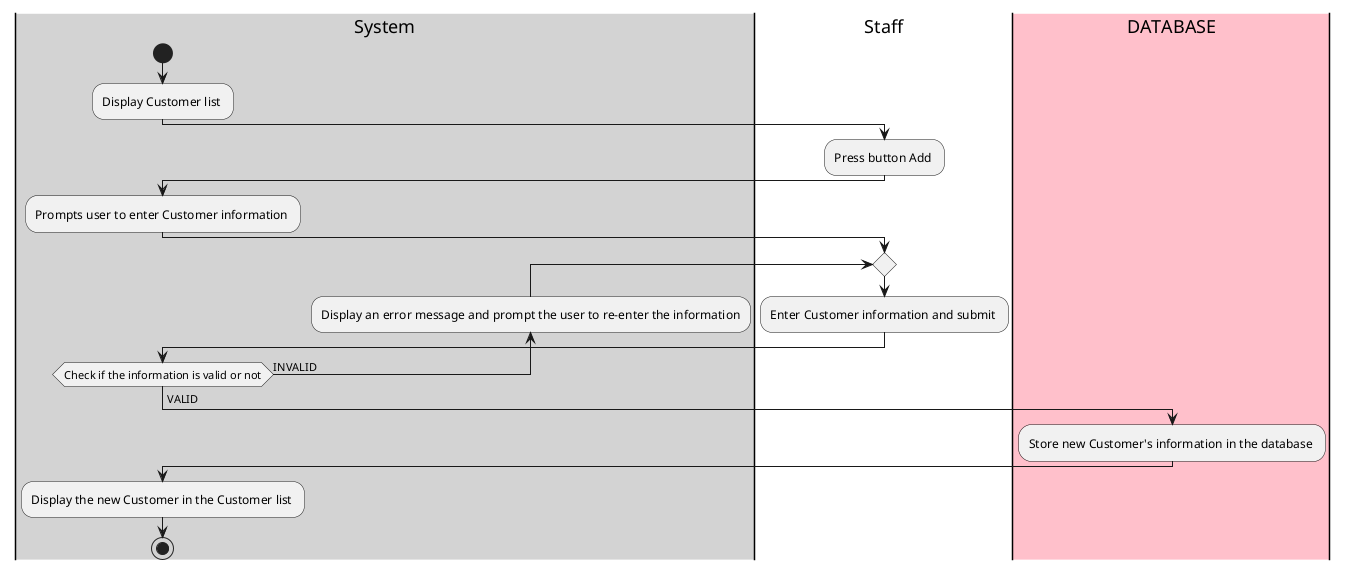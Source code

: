 @startuml

|#lightgray|System|
start
:Display Customer list ;
|#White|Staff|
:Press button Add ;
|#lightgray|System|
:Prompts user to enter Customer information ;
|#White|Staff|
repeat
  :Enter Customer information and submit ;
  |#lightgray|System|
backward:Display an error message and prompt the user to re-enter the information;
repeat while (Check if the information is valid or not) is (INVALID)
-> VALID;
|#pink|DATABASE|
:Store new Customer's information in the database ; 
|#lightgray|System|
:Display the new Customer in the Customer list ;
stop

@enduml
